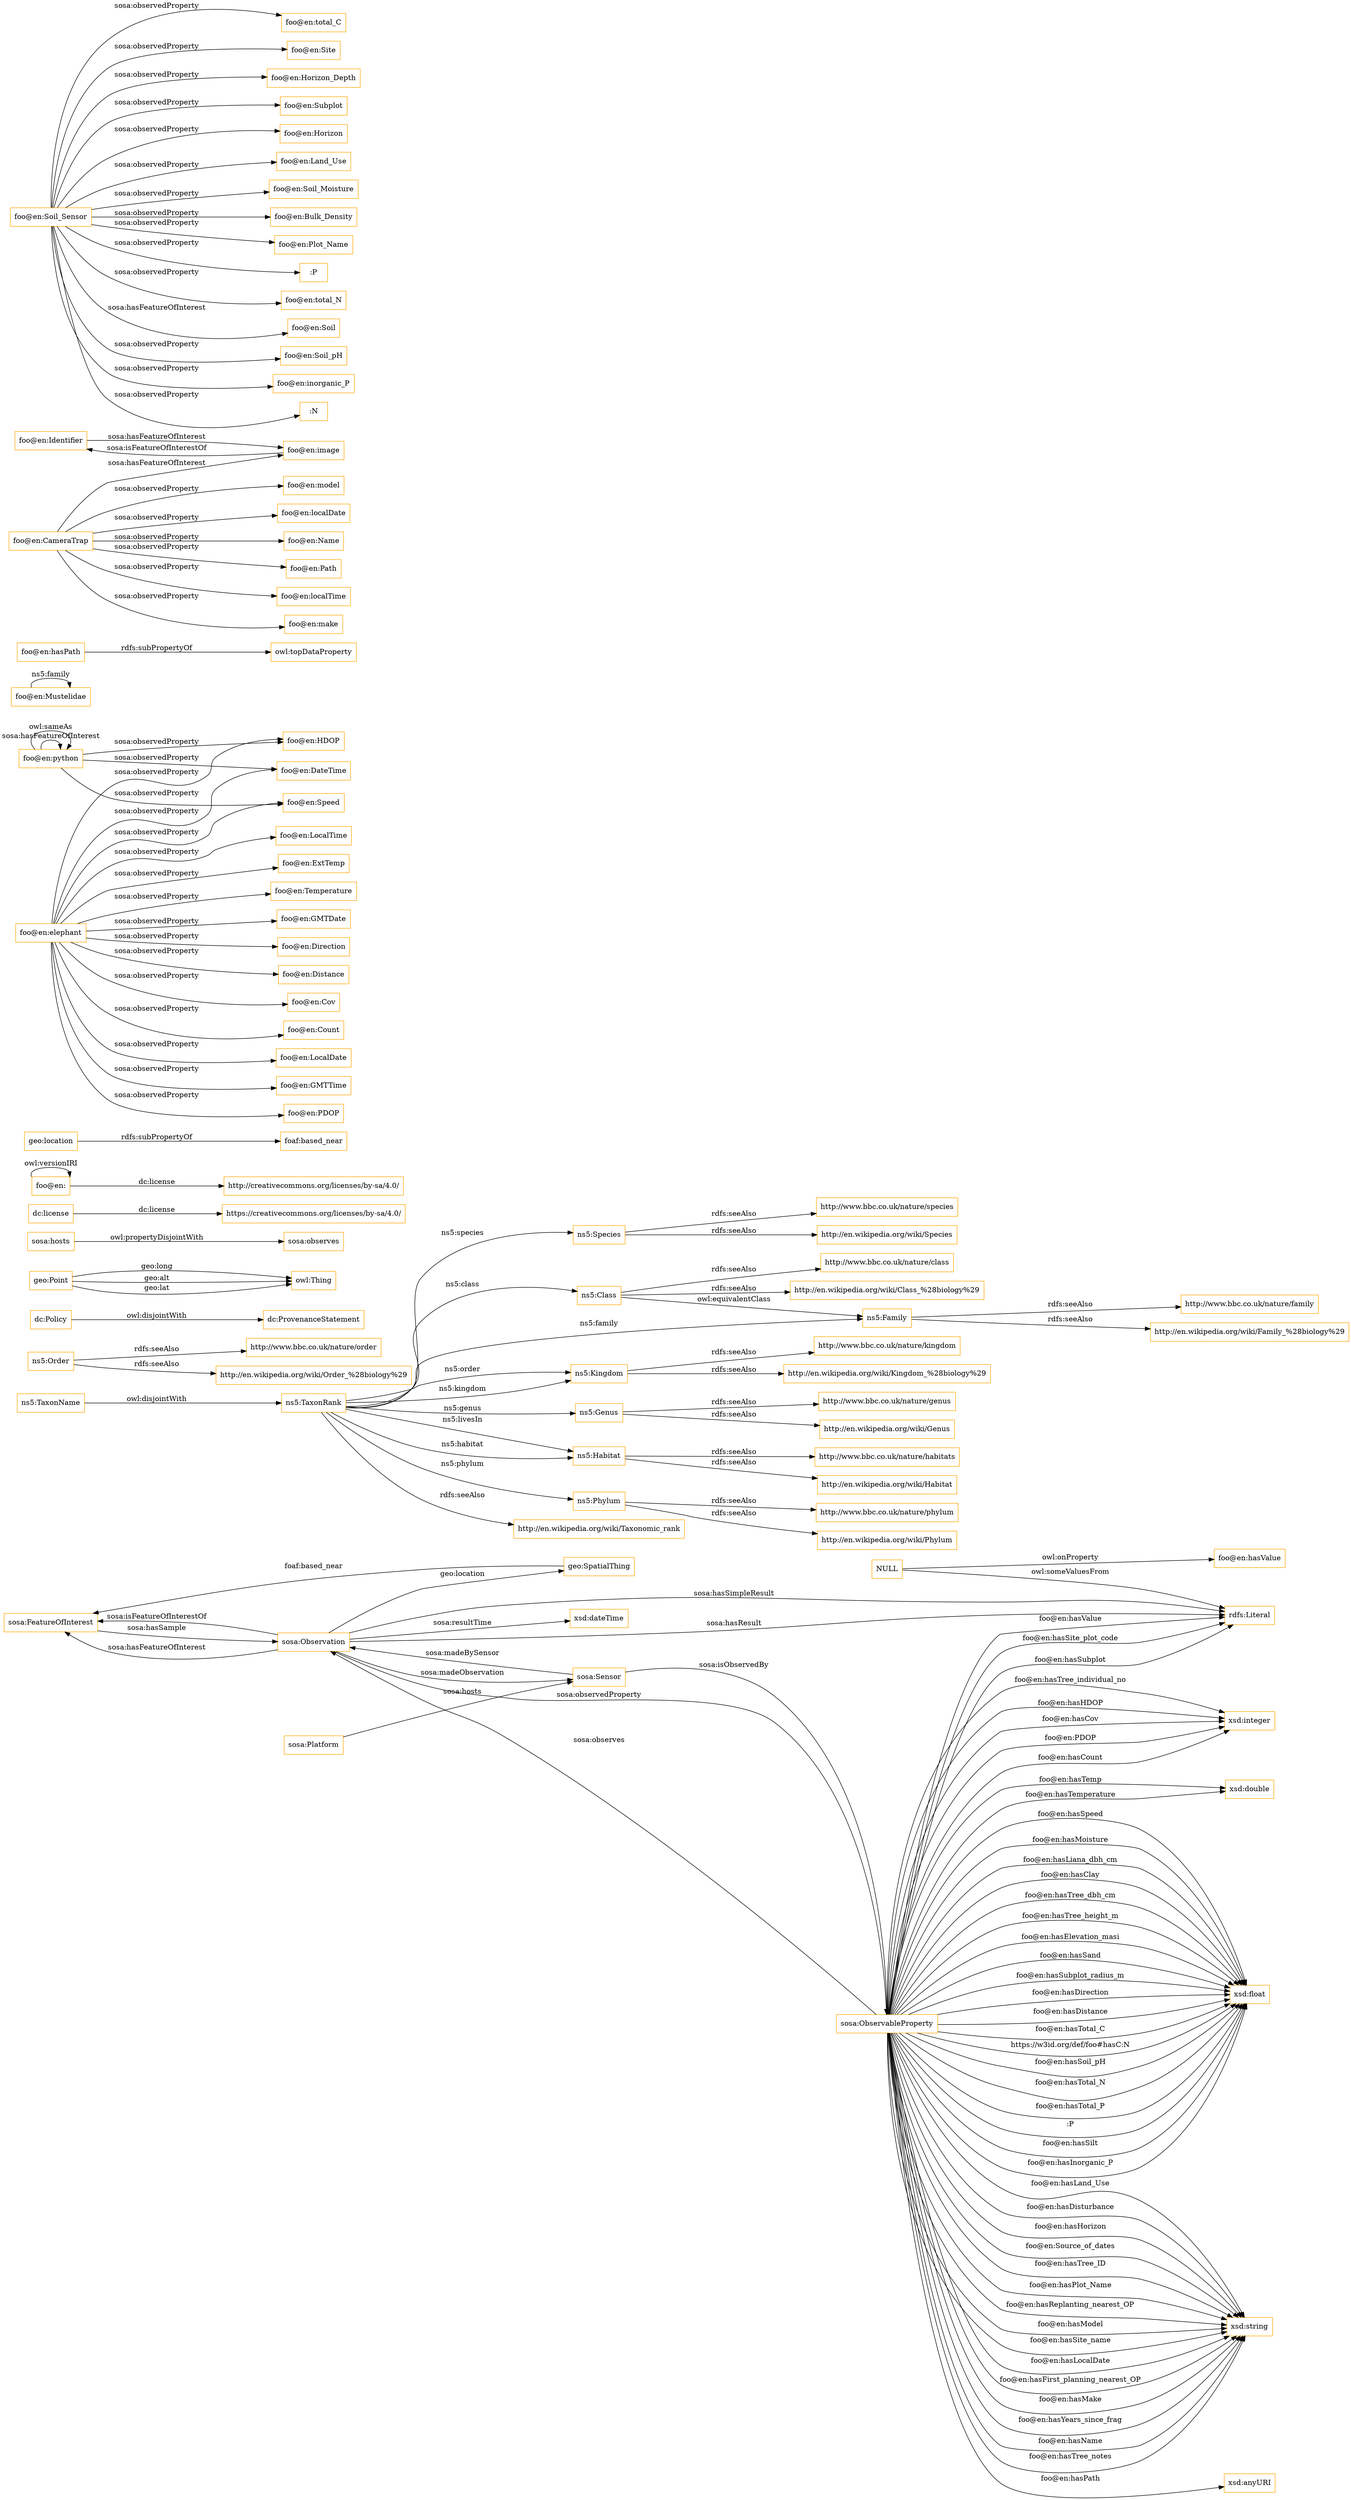 digraph ar2dtool_diagram { 
rankdir=LR;
size="1501"
node [shape = rectangle, color="orange"]; "sosa:FeatureOfInterest" "ns5:Species" "ns5:Class" "ns5:Kingdom" "ns5:Family" "ns5:TaxonRank" "ns5:Order" "ns5:Genus" "dc:Policy" "sosa:Platform" "ns5:TaxonName" "geo:SpatialThing" "sosa:Observation" "dc:ProvenanceStatement" "sosa:ObservableProperty" "sosa:Sensor" "ns5:Habitat" "ns5:Phylum" "geo:Point" ; /*classes style*/
	"ns5:Genus" -> "http://www.bbc.co.uk/nature/genus" [ label = "rdfs:seeAlso" ];
	"ns5:Genus" -> "http://en.wikipedia.org/wiki/Genus" [ label = "rdfs:seeAlso" ];
	"sosa:hosts" -> "sosa:observes" [ label = "owl:propertyDisjointWith" ];
	"dc:license" -> "https://creativecommons.org/licenses/by-sa/4.0/" [ label = "dc:license" ];
	"ns5:Species" -> "http://www.bbc.co.uk/nature/species" [ label = "rdfs:seeAlso" ];
	"ns5:Species" -> "http://en.wikipedia.org/wiki/Species" [ label = "rdfs:seeAlso" ];
	"foo@en:" -> "http://creativecommons.org/licenses/by-sa/4.0/" [ label = "dc:license" ];
	"foo@en:" -> "foo@en:" [ label = "owl:versionIRI" ];
	"ns5:TaxonName" -> "ns5:TaxonRank" [ label = "owl:disjointWith" ];
	"dc:Policy" -> "dc:ProvenanceStatement" [ label = "owl:disjointWith" ];
	"ns5:TaxonRank" -> "http://en.wikipedia.org/wiki/Taxonomic_rank" [ label = "rdfs:seeAlso" ];
	"geo:location" -> "foaf:based_near" [ label = "rdfs:subPropertyOf" ];
	"foo@en:elephant" -> "foo@en:Cov" [ label = "sosa:observedProperty" ];
	"foo@en:elephant" -> "foo@en:HDOP" [ label = "sosa:observedProperty" ];
	"foo@en:elephant" -> "foo@en:PDOP" [ label = "sosa:observedProperty" ];
	"foo@en:elephant" -> "foo@en:LocalTime" [ label = "sosa:observedProperty" ];
	"foo@en:elephant" -> "foo@en:ExtTemp" [ label = "sosa:observedProperty" ];
	"foo@en:elephant" -> "foo@en:Temperature" [ label = "sosa:observedProperty" ];
	"foo@en:elephant" -> "foo@en:GMTDate" [ label = "sosa:observedProperty" ];
	"foo@en:elephant" -> "foo@en:Direction" [ label = "sosa:observedProperty" ];
	"foo@en:elephant" -> "foo@en:DateTime" [ label = "sosa:observedProperty" ];
	"foo@en:elephant" -> "foo@en:Speed" [ label = "sosa:observedProperty" ];
	"foo@en:elephant" -> "foo@en:Distance" [ label = "sosa:observedProperty" ];
	"foo@en:elephant" -> "foo@en:Count" [ label = "sosa:observedProperty" ];
	"foo@en:elephant" -> "foo@en:LocalDate" [ label = "sosa:observedProperty" ];
	"foo@en:elephant" -> "foo@en:GMTTime" [ label = "sosa:observedProperty" ];
	"foo@en:python" -> "foo@en:Speed" [ label = "sosa:observedProperty" ];
	"foo@en:python" -> "foo@en:DateTime" [ label = "sosa:observedProperty" ];
	"foo@en:python" -> "foo@en:python" [ label = "sosa:hasFeatureOfInterest" ];
	"foo@en:python" -> "foo@en:python" [ label = "owl:sameAs" ];
	"foo@en:python" -> "foo@en:HDOP" [ label = "sosa:observedProperty" ];
	"ns5:Phylum" -> "http://www.bbc.co.uk/nature/phylum" [ label = "rdfs:seeAlso" ];
	"ns5:Phylum" -> "http://en.wikipedia.org/wiki/Phylum" [ label = "rdfs:seeAlso" ];
	"NULL" -> "rdfs:Literal" [ label = "owl:someValuesFrom" ];
	"NULL" -> "foo@en:hasValue" [ label = "owl:onProperty" ];
	"foo@en:Mustelidae" -> "foo@en:Mustelidae" [ label = "ns5:family" ];
	"foo@en:hasPath" -> "owl:topDataProperty" [ label = "rdfs:subPropertyOf" ];
	"ns5:Habitat" -> "http://www.bbc.co.uk/nature/habitats" [ label = "rdfs:seeAlso" ];
	"ns5:Habitat" -> "http://en.wikipedia.org/wiki/Habitat" [ label = "rdfs:seeAlso" ];
	"foo@en:Identifier" -> "foo@en:image" [ label = "sosa:hasFeatureOfInterest" ];
	"foo@en:Soil_Sensor" -> "foo@en:total_C" [ label = "sosa:observedProperty" ];
	"foo@en:Soil_Sensor" -> "foo@en:Site" [ label = "sosa:observedProperty" ];
	"foo@en:Soil_Sensor" -> "foo@en:Horizon_Depth" [ label = "sosa:observedProperty" ];
	"foo@en:Soil_Sensor" -> "foo@en:Subplot" [ label = "sosa:observedProperty" ];
	"foo@en:Soil_Sensor" -> "foo@en:Horizon" [ label = "sosa:observedProperty" ];
	"foo@en:Soil_Sensor" -> "foo@en:Land_Use" [ label = "sosa:observedProperty" ];
	"foo@en:Soil_Sensor" -> "foo@en:Soil_Moisture" [ label = "sosa:observedProperty" ];
	"foo@en:Soil_Sensor" -> "foo@en:Bulk_Density" [ label = "sosa:observedProperty" ];
	"foo@en:Soil_Sensor" -> "foo@en:Plot_Name" [ label = "sosa:observedProperty" ];
	"foo@en:Soil_Sensor" -> ":P" [ label = "sosa:observedProperty" ];
	"foo@en:Soil_Sensor" -> "foo@en:total_N" [ label = "sosa:observedProperty" ];
	"foo@en:Soil_Sensor" -> "foo@en:Soil" [ label = "sosa:hasFeatureOfInterest" ];
	"foo@en:Soil_Sensor" -> "foo@en:Soil_pH" [ label = "sosa:observedProperty" ];
	"foo@en:Soil_Sensor" -> "foo@en:inorganic_P" [ label = "sosa:observedProperty" ];
	"foo@en:Soil_Sensor" -> ":N" [ label = "sosa:observedProperty" ];
	"foo@en:CameraTrap" -> "foo@en:model" [ label = "sosa:observedProperty" ];
	"foo@en:CameraTrap" -> "foo@en:localDate" [ label = "sosa:observedProperty" ];
	"foo@en:CameraTrap" -> "foo@en:Name" [ label = "sosa:observedProperty" ];
	"foo@en:CameraTrap" -> "foo@en:Path" [ label = "sosa:observedProperty" ];
	"foo@en:CameraTrap" -> "foo@en:localTime" [ label = "sosa:observedProperty" ];
	"foo@en:CameraTrap" -> "foo@en:make" [ label = "sosa:observedProperty" ];
	"foo@en:CameraTrap" -> "foo@en:image" [ label = "sosa:hasFeatureOfInterest" ];
	"ns5:Order" -> "http://www.bbc.co.uk/nature/order" [ label = "rdfs:seeAlso" ];
	"ns5:Order" -> "http://en.wikipedia.org/wiki/Order_%28biology%29" [ label = "rdfs:seeAlso" ];
	"ns5:Class" -> "http://www.bbc.co.uk/nature/class" [ label = "rdfs:seeAlso" ];
	"ns5:Class" -> "ns5:Family" [ label = "owl:equivalentClass" ];
	"ns5:Class" -> "http://en.wikipedia.org/wiki/Class_%28biology%29" [ label = "rdfs:seeAlso" ];
	"ns5:Family" -> "http://www.bbc.co.uk/nature/family" [ label = "rdfs:seeAlso" ];
	"ns5:Family" -> "http://en.wikipedia.org/wiki/Family_%28biology%29" [ label = "rdfs:seeAlso" ];
	"foo@en:image" -> "foo@en:Identifier" [ label = "sosa:isFeatureOfInterestOf" ];
	"ns5:Kingdom" -> "http://www.bbc.co.uk/nature/kingdom" [ label = "rdfs:seeAlso" ];
	"ns5:Kingdom" -> "http://en.wikipedia.org/wiki/Kingdom_%28biology%29" [ label = "rdfs:seeAlso" ];
	"sosa:ObservableProperty" -> "xsd:float" [ label = "foo@en:hasTotal_C" ];
	"sosa:ObservableProperty" -> "xsd:string" [ label = "foo@en:hasTree_ID" ];
	"sosa:ObservableProperty" -> "xsd:float" [ label = "https://w3id.org/def/foo#hasC:N" ];
	"sosa:ObservableProperty" -> "xsd:anyURI" [ label = "foo@en:hasPath" ];
	"ns5:TaxonRank" -> "ns5:Habitat" [ label = "ns5:livesIn" ];
	"geo:Point" -> "owl:Thing" [ label = "geo:long" ];
	"sosa:ObservableProperty" -> "xsd:string" [ label = "foo@en:hasPlot_Name" ];
	"ns5:TaxonRank" -> "ns5:Genus" [ label = "ns5:genus" ];
	"sosa:ObservableProperty" -> "xsd:string" [ label = "foo@en:hasReplanting_nearest_OP" ];
	"sosa:ObservableProperty" -> "xsd:integer" [ label = "foo@en:hasTree_individual_no" ];
	"ns5:TaxonRank" -> "ns5:Habitat" [ label = "ns5:habitat" ];
	"sosa:ObservableProperty" -> "xsd:float" [ label = "foo@en:hasSoil_pH" ];
	"sosa:ObservableProperty" -> "xsd:string" [ label = "foo@en:hasModel" ];
	"sosa:ObservableProperty" -> "xsd:float" [ label = "foo@en:hasTotal_N" ];
	"sosa:ObservableProperty" -> "xsd:integer" [ label = "foo@en:hasHDOP" ];
	"sosa:ObservableProperty" -> "xsd:float" [ label = "foo@en:hasTotal_P" ];
	"sosa:ObservableProperty" -> "xsd:float" [ label = ":P" ];
	"sosa:Observation" -> "sosa:FeatureOfInterest" [ label = "sosa:hasFeatureOfInterest" ];
	"ns5:TaxonRank" -> "ns5:Family" [ label = "ns5:family" ];
	"sosa:Observation" -> "rdfs:Literal" [ label = "sosa:hasSimpleResult" ];
	"sosa:ObservableProperty" -> "xsd:string" [ label = "foo@en:hasSite_name" ];
	"ns5:TaxonRank" -> "ns5:Phylum" [ label = "ns5:phylum" ];
	"ns5:TaxonRank" -> "ns5:Species" [ label = "ns5:species" ];
	"sosa:Observation" -> "xsd:dateTime" [ label = "sosa:resultTime" ];
	"sosa:ObservableProperty" -> "xsd:string" [ label = "foo@en:hasLocalDate" ];
	"sosa:FeatureOfInterest" -> "sosa:Observation" [ label = "sosa:hasSample" ];
	"geo:SpatialThing" -> "sosa:FeatureOfInterest" [ label = "foaf:based_near" ];
	"sosa:ObservableProperty" -> "xsd:string" [ label = "foo@en:hasFirst_planning_nearest_OP" ];
	"sosa:ObservableProperty" -> "xsd:float" [ label = "foo@en:hasSilt" ];
	"sosa:Observation" -> "sosa:Sensor" [ label = "sosa:madeObservation" ];
	"sosa:Platform" -> "sosa:Sensor" [ label = "sosa:hosts" ];
	"sosa:ObservableProperty" -> "rdfs:Literal" [ label = "foo@en:hasSite_plot_code" ];
	"sosa:ObservableProperty" -> "xsd:double" [ label = "foo@en:hasTemperature" ];
	"sosa:ObservableProperty" -> "xsd:double" [ label = "foo@en:hasTemp" ];
	"sosa:ObservableProperty" -> "xsd:integer" [ label = "foo@en:hasCov" ];
	"sosa:ObservableProperty" -> "xsd:float" [ label = "foo@en:hasInorganic_P" ];
	"ns5:TaxonRank" -> "ns5:Kingdom" [ label = "ns5:kingdom" ];
	"sosa:ObservableProperty" -> "xsd:float" [ label = "foo@en:hasSpeed" ];
	"sosa:ObservableProperty" -> "xsd:float" [ label = "foo@en:hasMoisture" ];
	"sosa:ObservableProperty" -> "xsd:string" [ label = "foo@en:hasMake" ];
	"sosa:ObservableProperty" -> "xsd:float" [ label = "foo@en:hasLiana_dbh_cm" ];
	"sosa:ObservableProperty" -> "xsd:float" [ label = "foo@en:hasClay" ];
	"sosa:ObservableProperty" -> "xsd:integer" [ label = "foo@en:PDOP" ];
	"sosa:Observation" -> "rdfs:Literal" [ label = "sosa:hasResult" ];
	"sosa:ObservableProperty" -> "xsd:string" [ label = "foo@en:hasYears_since_frag" ];
	"sosa:ObservableProperty" -> "rdfs:Literal" [ label = "foo@en:hasSubplot" ];
	"sosa:Sensor" -> "sosa:ObservableProperty" [ label = "sosa:isObservedBy" ];
	"sosa:ObservableProperty" -> "xsd:float" [ label = "foo@en:hasTree_dbh_cm" ];
	"sosa:Observation" -> "sosa:ObservableProperty" [ label = "sosa:observedProperty" ];
	"sosa:ObservableProperty" -> "xsd:float" [ label = "foo@en:hasTree_height_m" ];
	"sosa:ObservableProperty" -> "xsd:float" [ label = "foo@en:hasElevation_masi" ];
	"geo:Point" -> "owl:Thing" [ label = "geo:alt" ];
	"sosa:ObservableProperty" -> "sosa:Observation" [ label = "sosa:observes" ];
	"sosa:ObservableProperty" -> "rdfs:Literal" [ label = "foo@en:hasValue" ];
	"sosa:Sensor" -> "sosa:Observation" [ label = "sosa:madeBySensor" ];
	"sosa:ObservableProperty" -> "xsd:string" [ label = "foo@en:hasName" ];
	"geo:Point" -> "owl:Thing" [ label = "geo:lat" ];
	"sosa:Observation" -> "geo:SpatialThing" [ label = "geo:location" ];
	"sosa:ObservableProperty" -> "xsd:string" [ label = "foo@en:hasTree_notes" ];
	"sosa:ObservableProperty" -> "xsd:string" [ label = "foo@en:hasLand_Use" ];
	"sosa:ObservableProperty" -> "xsd:float" [ label = "foo@en:hasSand" ];
	"sosa:ObservableProperty" -> "xsd:integer" [ label = "foo@en:hasCount" ];
	"sosa:ObservableProperty" -> "xsd:string" [ label = "foo@en:hasDisturbance" ];
	"ns5:TaxonRank" -> "ns5:Kingdom" [ label = "ns5:order" ];
	"sosa:ObservableProperty" -> "xsd:float" [ label = "foo@en:hasSubplot_radius_m" ];
	"sosa:ObservableProperty" -> "xsd:float" [ label = "foo@en:hasDirection" ];
	"ns5:TaxonRank" -> "ns5:Class" [ label = "ns5:class" ];
	"sosa:ObservableProperty" -> "xsd:float" [ label = "foo@en:hasDistance" ];
	"sosa:ObservableProperty" -> "xsd:string" [ label = "foo@en:hasHorizon" ];
	"sosa:ObservableProperty" -> "xsd:string" [ label = "foo@en:Source_of_dates" ];
	"sosa:Observation" -> "sosa:FeatureOfInterest" [ label = "sosa:isFeatureOfInterestOf" ];

}
